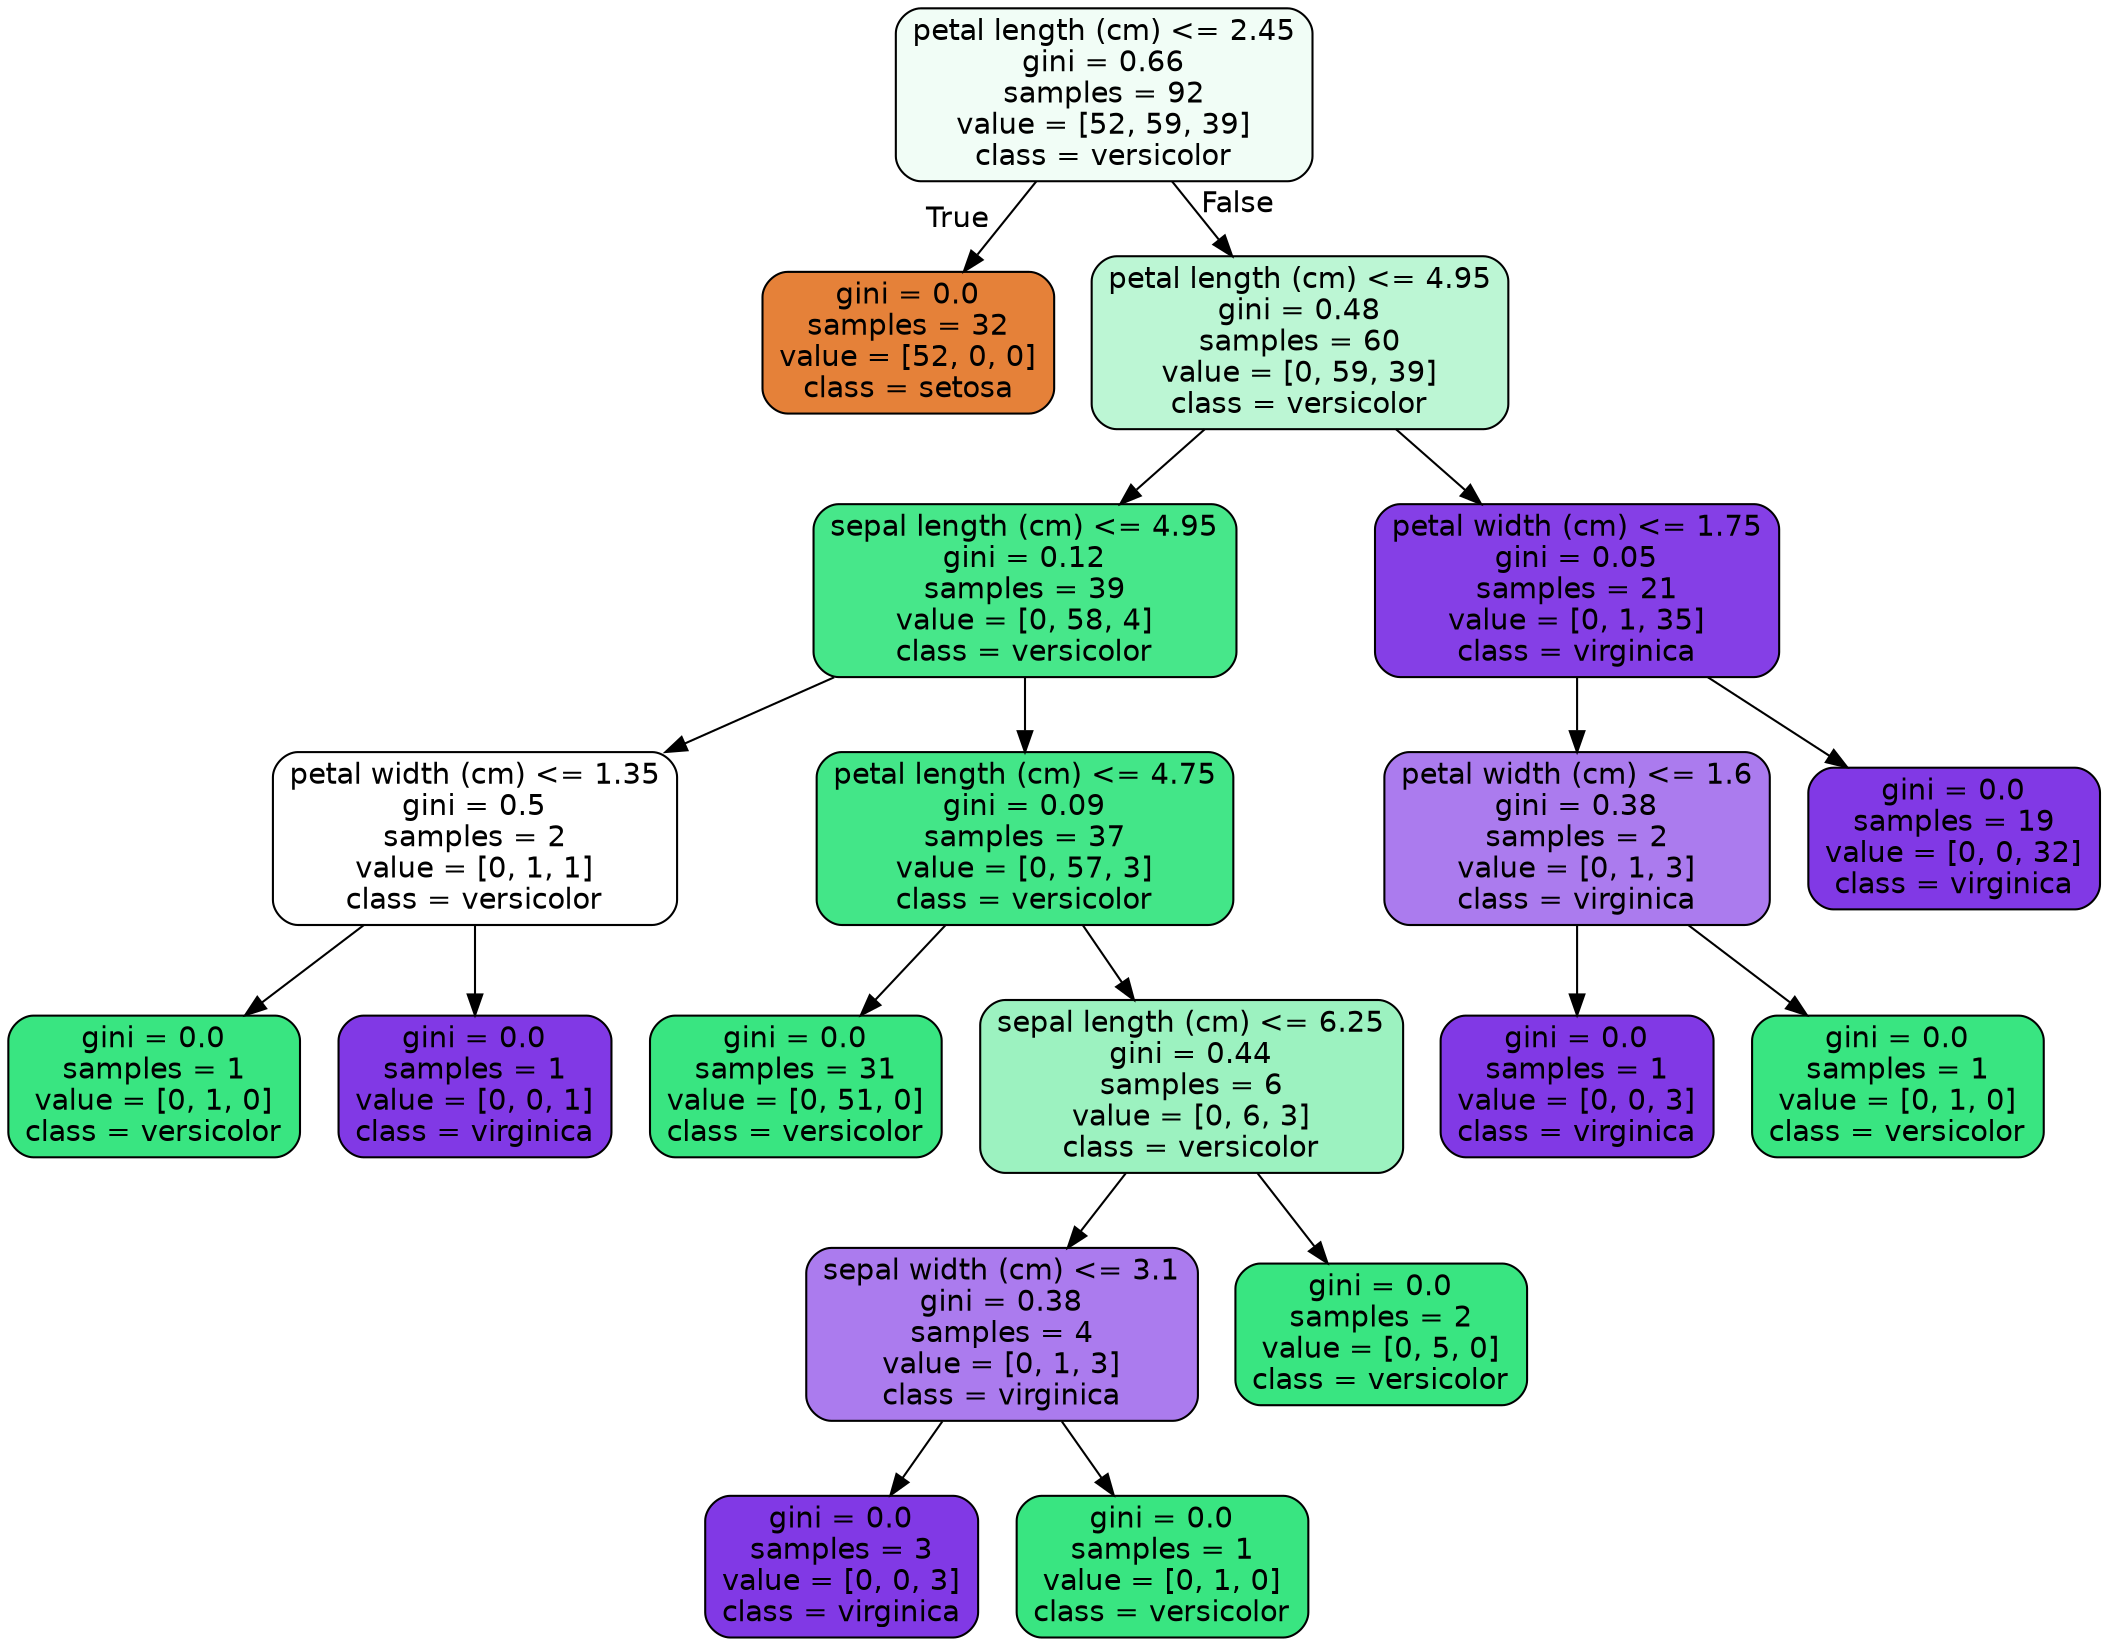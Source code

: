 digraph Tree {
node [shape=box, style="filled, rounded", color="black", fontname="helvetica"] ;
edge [fontname="helvetica"] ;
0 [label="petal length (cm) <= 2.45\ngini = 0.66\nsamples = 92\nvalue = [52, 59, 39]\nclass = versicolor", fillcolor="#f1fdf6"] ;
1 [label="gini = 0.0\nsamples = 32\nvalue = [52, 0, 0]\nclass = setosa", fillcolor="#e58139"] ;
0 -> 1 [labeldistance=2.5, labelangle=45, headlabel="True"] ;
2 [label="petal length (cm) <= 4.95\ngini = 0.48\nsamples = 60\nvalue = [0, 59, 39]\nclass = versicolor", fillcolor="#bcf6d4"] ;
0 -> 2 [labeldistance=2.5, labelangle=-45, headlabel="False"] ;
3 [label="sepal length (cm) <= 4.95\ngini = 0.12\nsamples = 39\nvalue = [0, 58, 4]\nclass = versicolor", fillcolor="#47e78a"] ;
2 -> 3 ;
4 [label="petal width (cm) <= 1.35\ngini = 0.5\nsamples = 2\nvalue = [0, 1, 1]\nclass = versicolor", fillcolor="#ffffff"] ;
3 -> 4 ;
5 [label="gini = 0.0\nsamples = 1\nvalue = [0, 1, 0]\nclass = versicolor", fillcolor="#39e581"] ;
4 -> 5 ;
6 [label="gini = 0.0\nsamples = 1\nvalue = [0, 0, 1]\nclass = virginica", fillcolor="#8139e5"] ;
4 -> 6 ;
7 [label="petal length (cm) <= 4.75\ngini = 0.09\nsamples = 37\nvalue = [0, 57, 3]\nclass = versicolor", fillcolor="#43e688"] ;
3 -> 7 ;
8 [label="gini = 0.0\nsamples = 31\nvalue = [0, 51, 0]\nclass = versicolor", fillcolor="#39e581"] ;
7 -> 8 ;
9 [label="sepal length (cm) <= 6.25\ngini = 0.44\nsamples = 6\nvalue = [0, 6, 3]\nclass = versicolor", fillcolor="#9cf2c0"] ;
7 -> 9 ;
10 [label="sepal width (cm) <= 3.1\ngini = 0.38\nsamples = 4\nvalue = [0, 1, 3]\nclass = virginica", fillcolor="#ab7bee"] ;
9 -> 10 ;
11 [label="gini = 0.0\nsamples = 3\nvalue = [0, 0, 3]\nclass = virginica", fillcolor="#8139e5"] ;
10 -> 11 ;
12 [label="gini = 0.0\nsamples = 1\nvalue = [0, 1, 0]\nclass = versicolor", fillcolor="#39e581"] ;
10 -> 12 ;
13 [label="gini = 0.0\nsamples = 2\nvalue = [0, 5, 0]\nclass = versicolor", fillcolor="#39e581"] ;
9 -> 13 ;
14 [label="petal width (cm) <= 1.75\ngini = 0.05\nsamples = 21\nvalue = [0, 1, 35]\nclass = virginica", fillcolor="#853fe6"] ;
2 -> 14 ;
15 [label="petal width (cm) <= 1.6\ngini = 0.38\nsamples = 2\nvalue = [0, 1, 3]\nclass = virginica", fillcolor="#ab7bee"] ;
14 -> 15 ;
16 [label="gini = 0.0\nsamples = 1\nvalue = [0, 0, 3]\nclass = virginica", fillcolor="#8139e5"] ;
15 -> 16 ;
17 [label="gini = 0.0\nsamples = 1\nvalue = [0, 1, 0]\nclass = versicolor", fillcolor="#39e581"] ;
15 -> 17 ;
18 [label="gini = 0.0\nsamples = 19\nvalue = [0, 0, 32]\nclass = virginica", fillcolor="#8139e5"] ;
14 -> 18 ;
}